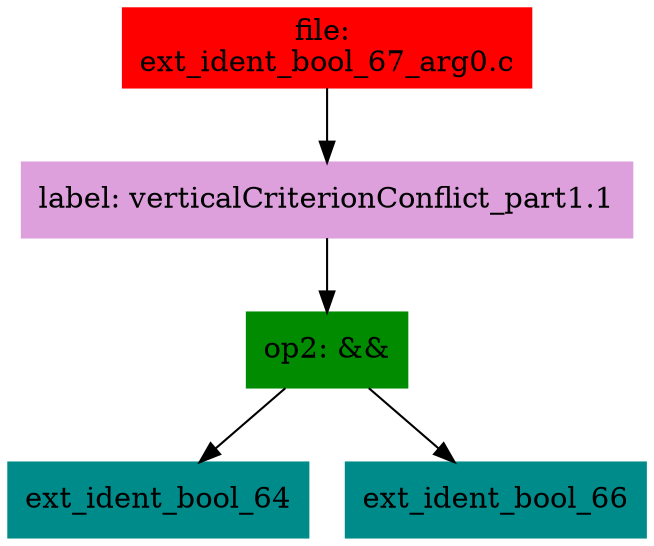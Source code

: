 digraph G {
node [shape=box]

0 [label="file: 
ext_ident_bool_67_arg0.c",color=red, style=filled]
1 [label="label: verticalCriterionConflict_part1.1",color=plum, style=filled]
0 -> 1
2 [label="op2: &&",color=green4, style=filled]
1 -> 2
3 [label="ext_ident_bool_64",color=cyan4, style=filled]
2 -> 3
24 [label="ext_ident_bool_66",color=cyan4, style=filled]
2 -> 24


}

